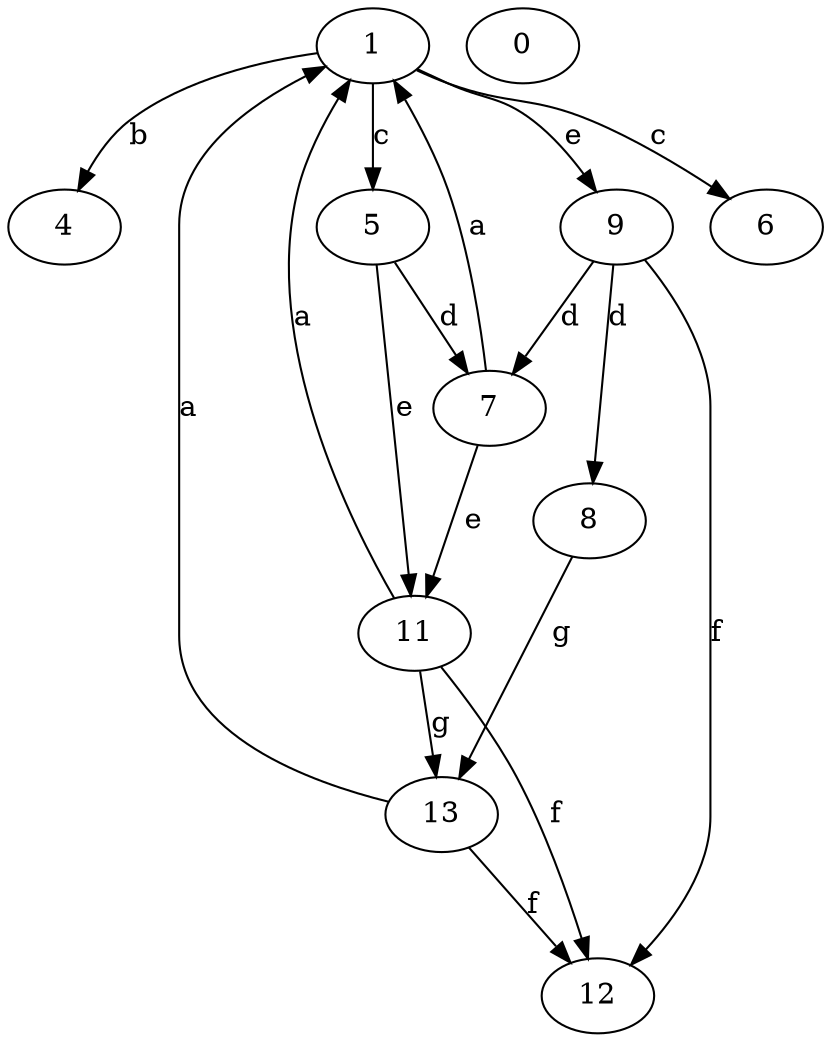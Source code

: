strict digraph  {
1;
4;
5;
6;
7;
0;
8;
9;
11;
12;
13;
1 -> 4  [label=b];
1 -> 5  [label=c];
1 -> 6  [label=c];
1 -> 9  [label=e];
5 -> 7  [label=d];
5 -> 11  [label=e];
7 -> 1  [label=a];
7 -> 11  [label=e];
8 -> 13  [label=g];
9 -> 7  [label=d];
9 -> 8  [label=d];
9 -> 12  [label=f];
11 -> 1  [label=a];
11 -> 12  [label=f];
11 -> 13  [label=g];
13 -> 1  [label=a];
13 -> 12  [label=f];
}
